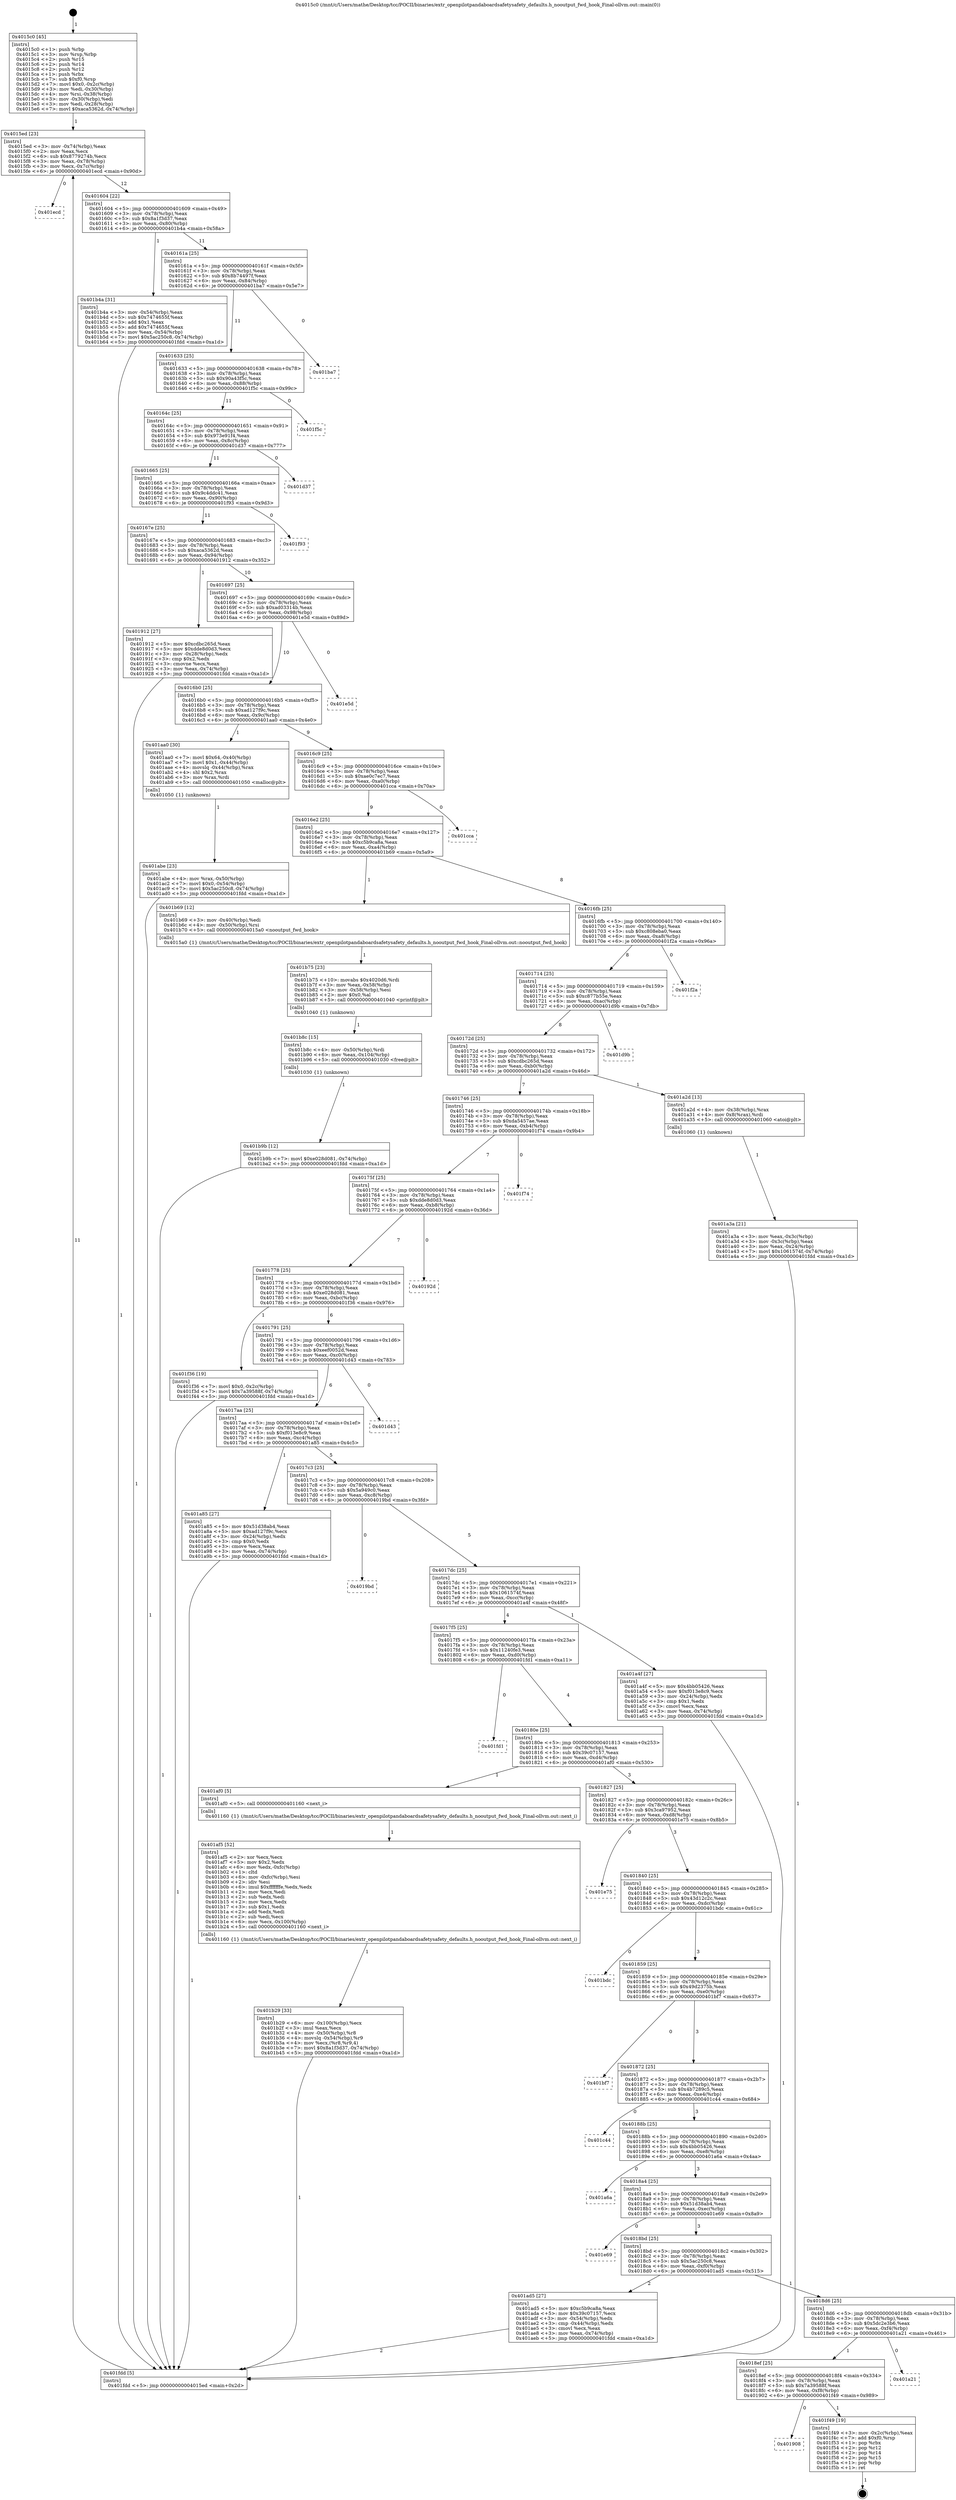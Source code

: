 digraph "0x4015c0" {
  label = "0x4015c0 (/mnt/c/Users/mathe/Desktop/tcc/POCII/binaries/extr_openpilotpandaboardsafetysafety_defaults.h_nooutput_fwd_hook_Final-ollvm.out::main(0))"
  labelloc = "t"
  node[shape=record]

  Entry [label="",width=0.3,height=0.3,shape=circle,fillcolor=black,style=filled]
  "0x4015ed" [label="{
     0x4015ed [23]\l
     | [instrs]\l
     &nbsp;&nbsp;0x4015ed \<+3\>: mov -0x74(%rbp),%eax\l
     &nbsp;&nbsp;0x4015f0 \<+2\>: mov %eax,%ecx\l
     &nbsp;&nbsp;0x4015f2 \<+6\>: sub $0x8779274b,%ecx\l
     &nbsp;&nbsp;0x4015f8 \<+3\>: mov %eax,-0x78(%rbp)\l
     &nbsp;&nbsp;0x4015fb \<+3\>: mov %ecx,-0x7c(%rbp)\l
     &nbsp;&nbsp;0x4015fe \<+6\>: je 0000000000401ecd \<main+0x90d\>\l
  }"]
  "0x401ecd" [label="{
     0x401ecd\l
  }", style=dashed]
  "0x401604" [label="{
     0x401604 [22]\l
     | [instrs]\l
     &nbsp;&nbsp;0x401604 \<+5\>: jmp 0000000000401609 \<main+0x49\>\l
     &nbsp;&nbsp;0x401609 \<+3\>: mov -0x78(%rbp),%eax\l
     &nbsp;&nbsp;0x40160c \<+5\>: sub $0x8a1f3d37,%eax\l
     &nbsp;&nbsp;0x401611 \<+3\>: mov %eax,-0x80(%rbp)\l
     &nbsp;&nbsp;0x401614 \<+6\>: je 0000000000401b4a \<main+0x58a\>\l
  }"]
  Exit [label="",width=0.3,height=0.3,shape=circle,fillcolor=black,style=filled,peripheries=2]
  "0x401b4a" [label="{
     0x401b4a [31]\l
     | [instrs]\l
     &nbsp;&nbsp;0x401b4a \<+3\>: mov -0x54(%rbp),%eax\l
     &nbsp;&nbsp;0x401b4d \<+5\>: sub $0x7474655f,%eax\l
     &nbsp;&nbsp;0x401b52 \<+3\>: add $0x1,%eax\l
     &nbsp;&nbsp;0x401b55 \<+5\>: add $0x7474655f,%eax\l
     &nbsp;&nbsp;0x401b5a \<+3\>: mov %eax,-0x54(%rbp)\l
     &nbsp;&nbsp;0x401b5d \<+7\>: movl $0x5ac250c8,-0x74(%rbp)\l
     &nbsp;&nbsp;0x401b64 \<+5\>: jmp 0000000000401fdd \<main+0xa1d\>\l
  }"]
  "0x40161a" [label="{
     0x40161a [25]\l
     | [instrs]\l
     &nbsp;&nbsp;0x40161a \<+5\>: jmp 000000000040161f \<main+0x5f\>\l
     &nbsp;&nbsp;0x40161f \<+3\>: mov -0x78(%rbp),%eax\l
     &nbsp;&nbsp;0x401622 \<+5\>: sub $0x8b74497f,%eax\l
     &nbsp;&nbsp;0x401627 \<+6\>: mov %eax,-0x84(%rbp)\l
     &nbsp;&nbsp;0x40162d \<+6\>: je 0000000000401ba7 \<main+0x5e7\>\l
  }"]
  "0x401908" [label="{
     0x401908\l
  }", style=dashed]
  "0x401ba7" [label="{
     0x401ba7\l
  }", style=dashed]
  "0x401633" [label="{
     0x401633 [25]\l
     | [instrs]\l
     &nbsp;&nbsp;0x401633 \<+5\>: jmp 0000000000401638 \<main+0x78\>\l
     &nbsp;&nbsp;0x401638 \<+3\>: mov -0x78(%rbp),%eax\l
     &nbsp;&nbsp;0x40163b \<+5\>: sub $0x90a43f5c,%eax\l
     &nbsp;&nbsp;0x401640 \<+6\>: mov %eax,-0x88(%rbp)\l
     &nbsp;&nbsp;0x401646 \<+6\>: je 0000000000401f5c \<main+0x99c\>\l
  }"]
  "0x401f49" [label="{
     0x401f49 [19]\l
     | [instrs]\l
     &nbsp;&nbsp;0x401f49 \<+3\>: mov -0x2c(%rbp),%eax\l
     &nbsp;&nbsp;0x401f4c \<+7\>: add $0xf0,%rsp\l
     &nbsp;&nbsp;0x401f53 \<+1\>: pop %rbx\l
     &nbsp;&nbsp;0x401f54 \<+2\>: pop %r12\l
     &nbsp;&nbsp;0x401f56 \<+2\>: pop %r14\l
     &nbsp;&nbsp;0x401f58 \<+2\>: pop %r15\l
     &nbsp;&nbsp;0x401f5a \<+1\>: pop %rbp\l
     &nbsp;&nbsp;0x401f5b \<+1\>: ret\l
  }"]
  "0x401f5c" [label="{
     0x401f5c\l
  }", style=dashed]
  "0x40164c" [label="{
     0x40164c [25]\l
     | [instrs]\l
     &nbsp;&nbsp;0x40164c \<+5\>: jmp 0000000000401651 \<main+0x91\>\l
     &nbsp;&nbsp;0x401651 \<+3\>: mov -0x78(%rbp),%eax\l
     &nbsp;&nbsp;0x401654 \<+5\>: sub $0x973e91f4,%eax\l
     &nbsp;&nbsp;0x401659 \<+6\>: mov %eax,-0x8c(%rbp)\l
     &nbsp;&nbsp;0x40165f \<+6\>: je 0000000000401d37 \<main+0x777\>\l
  }"]
  "0x4018ef" [label="{
     0x4018ef [25]\l
     | [instrs]\l
     &nbsp;&nbsp;0x4018ef \<+5\>: jmp 00000000004018f4 \<main+0x334\>\l
     &nbsp;&nbsp;0x4018f4 \<+3\>: mov -0x78(%rbp),%eax\l
     &nbsp;&nbsp;0x4018f7 \<+5\>: sub $0x7a39588f,%eax\l
     &nbsp;&nbsp;0x4018fc \<+6\>: mov %eax,-0xf8(%rbp)\l
     &nbsp;&nbsp;0x401902 \<+6\>: je 0000000000401f49 \<main+0x989\>\l
  }"]
  "0x401d37" [label="{
     0x401d37\l
  }", style=dashed]
  "0x401665" [label="{
     0x401665 [25]\l
     | [instrs]\l
     &nbsp;&nbsp;0x401665 \<+5\>: jmp 000000000040166a \<main+0xaa\>\l
     &nbsp;&nbsp;0x40166a \<+3\>: mov -0x78(%rbp),%eax\l
     &nbsp;&nbsp;0x40166d \<+5\>: sub $0x9c4ddc41,%eax\l
     &nbsp;&nbsp;0x401672 \<+6\>: mov %eax,-0x90(%rbp)\l
     &nbsp;&nbsp;0x401678 \<+6\>: je 0000000000401f93 \<main+0x9d3\>\l
  }"]
  "0x401a21" [label="{
     0x401a21\l
  }", style=dashed]
  "0x401f93" [label="{
     0x401f93\l
  }", style=dashed]
  "0x40167e" [label="{
     0x40167e [25]\l
     | [instrs]\l
     &nbsp;&nbsp;0x40167e \<+5\>: jmp 0000000000401683 \<main+0xc3\>\l
     &nbsp;&nbsp;0x401683 \<+3\>: mov -0x78(%rbp),%eax\l
     &nbsp;&nbsp;0x401686 \<+5\>: sub $0xaca5362d,%eax\l
     &nbsp;&nbsp;0x40168b \<+6\>: mov %eax,-0x94(%rbp)\l
     &nbsp;&nbsp;0x401691 \<+6\>: je 0000000000401912 \<main+0x352\>\l
  }"]
  "0x401b9b" [label="{
     0x401b9b [12]\l
     | [instrs]\l
     &nbsp;&nbsp;0x401b9b \<+7\>: movl $0xe028d081,-0x74(%rbp)\l
     &nbsp;&nbsp;0x401ba2 \<+5\>: jmp 0000000000401fdd \<main+0xa1d\>\l
  }"]
  "0x401912" [label="{
     0x401912 [27]\l
     | [instrs]\l
     &nbsp;&nbsp;0x401912 \<+5\>: mov $0xcdbc265d,%eax\l
     &nbsp;&nbsp;0x401917 \<+5\>: mov $0xdde8d0d3,%ecx\l
     &nbsp;&nbsp;0x40191c \<+3\>: mov -0x28(%rbp),%edx\l
     &nbsp;&nbsp;0x40191f \<+3\>: cmp $0x2,%edx\l
     &nbsp;&nbsp;0x401922 \<+3\>: cmovne %ecx,%eax\l
     &nbsp;&nbsp;0x401925 \<+3\>: mov %eax,-0x74(%rbp)\l
     &nbsp;&nbsp;0x401928 \<+5\>: jmp 0000000000401fdd \<main+0xa1d\>\l
  }"]
  "0x401697" [label="{
     0x401697 [25]\l
     | [instrs]\l
     &nbsp;&nbsp;0x401697 \<+5\>: jmp 000000000040169c \<main+0xdc\>\l
     &nbsp;&nbsp;0x40169c \<+3\>: mov -0x78(%rbp),%eax\l
     &nbsp;&nbsp;0x40169f \<+5\>: sub $0xad03314b,%eax\l
     &nbsp;&nbsp;0x4016a4 \<+6\>: mov %eax,-0x98(%rbp)\l
     &nbsp;&nbsp;0x4016aa \<+6\>: je 0000000000401e5d \<main+0x89d\>\l
  }"]
  "0x401fdd" [label="{
     0x401fdd [5]\l
     | [instrs]\l
     &nbsp;&nbsp;0x401fdd \<+5\>: jmp 00000000004015ed \<main+0x2d\>\l
  }"]
  "0x4015c0" [label="{
     0x4015c0 [45]\l
     | [instrs]\l
     &nbsp;&nbsp;0x4015c0 \<+1\>: push %rbp\l
     &nbsp;&nbsp;0x4015c1 \<+3\>: mov %rsp,%rbp\l
     &nbsp;&nbsp;0x4015c4 \<+2\>: push %r15\l
     &nbsp;&nbsp;0x4015c6 \<+2\>: push %r14\l
     &nbsp;&nbsp;0x4015c8 \<+2\>: push %r12\l
     &nbsp;&nbsp;0x4015ca \<+1\>: push %rbx\l
     &nbsp;&nbsp;0x4015cb \<+7\>: sub $0xf0,%rsp\l
     &nbsp;&nbsp;0x4015d2 \<+7\>: movl $0x0,-0x2c(%rbp)\l
     &nbsp;&nbsp;0x4015d9 \<+3\>: mov %edi,-0x30(%rbp)\l
     &nbsp;&nbsp;0x4015dc \<+4\>: mov %rsi,-0x38(%rbp)\l
     &nbsp;&nbsp;0x4015e0 \<+3\>: mov -0x30(%rbp),%edi\l
     &nbsp;&nbsp;0x4015e3 \<+3\>: mov %edi,-0x28(%rbp)\l
     &nbsp;&nbsp;0x4015e6 \<+7\>: movl $0xaca5362d,-0x74(%rbp)\l
  }"]
  "0x401b8c" [label="{
     0x401b8c [15]\l
     | [instrs]\l
     &nbsp;&nbsp;0x401b8c \<+4\>: mov -0x50(%rbp),%rdi\l
     &nbsp;&nbsp;0x401b90 \<+6\>: mov %eax,-0x104(%rbp)\l
     &nbsp;&nbsp;0x401b96 \<+5\>: call 0000000000401030 \<free@plt\>\l
     | [calls]\l
     &nbsp;&nbsp;0x401030 \{1\} (unknown)\l
  }"]
  "0x401e5d" [label="{
     0x401e5d\l
  }", style=dashed]
  "0x4016b0" [label="{
     0x4016b0 [25]\l
     | [instrs]\l
     &nbsp;&nbsp;0x4016b0 \<+5\>: jmp 00000000004016b5 \<main+0xf5\>\l
     &nbsp;&nbsp;0x4016b5 \<+3\>: mov -0x78(%rbp),%eax\l
     &nbsp;&nbsp;0x4016b8 \<+5\>: sub $0xad127f9c,%eax\l
     &nbsp;&nbsp;0x4016bd \<+6\>: mov %eax,-0x9c(%rbp)\l
     &nbsp;&nbsp;0x4016c3 \<+6\>: je 0000000000401aa0 \<main+0x4e0\>\l
  }"]
  "0x401b75" [label="{
     0x401b75 [23]\l
     | [instrs]\l
     &nbsp;&nbsp;0x401b75 \<+10\>: movabs $0x4020d6,%rdi\l
     &nbsp;&nbsp;0x401b7f \<+3\>: mov %eax,-0x58(%rbp)\l
     &nbsp;&nbsp;0x401b82 \<+3\>: mov -0x58(%rbp),%esi\l
     &nbsp;&nbsp;0x401b85 \<+2\>: mov $0x0,%al\l
     &nbsp;&nbsp;0x401b87 \<+5\>: call 0000000000401040 \<printf@plt\>\l
     | [calls]\l
     &nbsp;&nbsp;0x401040 \{1\} (unknown)\l
  }"]
  "0x401aa0" [label="{
     0x401aa0 [30]\l
     | [instrs]\l
     &nbsp;&nbsp;0x401aa0 \<+7\>: movl $0x64,-0x40(%rbp)\l
     &nbsp;&nbsp;0x401aa7 \<+7\>: movl $0x1,-0x44(%rbp)\l
     &nbsp;&nbsp;0x401aae \<+4\>: movslq -0x44(%rbp),%rax\l
     &nbsp;&nbsp;0x401ab2 \<+4\>: shl $0x2,%rax\l
     &nbsp;&nbsp;0x401ab6 \<+3\>: mov %rax,%rdi\l
     &nbsp;&nbsp;0x401ab9 \<+5\>: call 0000000000401050 \<malloc@plt\>\l
     | [calls]\l
     &nbsp;&nbsp;0x401050 \{1\} (unknown)\l
  }"]
  "0x4016c9" [label="{
     0x4016c9 [25]\l
     | [instrs]\l
     &nbsp;&nbsp;0x4016c9 \<+5\>: jmp 00000000004016ce \<main+0x10e\>\l
     &nbsp;&nbsp;0x4016ce \<+3\>: mov -0x78(%rbp),%eax\l
     &nbsp;&nbsp;0x4016d1 \<+5\>: sub $0xae0c7ec7,%eax\l
     &nbsp;&nbsp;0x4016d6 \<+6\>: mov %eax,-0xa0(%rbp)\l
     &nbsp;&nbsp;0x4016dc \<+6\>: je 0000000000401cca \<main+0x70a\>\l
  }"]
  "0x401b29" [label="{
     0x401b29 [33]\l
     | [instrs]\l
     &nbsp;&nbsp;0x401b29 \<+6\>: mov -0x100(%rbp),%ecx\l
     &nbsp;&nbsp;0x401b2f \<+3\>: imul %eax,%ecx\l
     &nbsp;&nbsp;0x401b32 \<+4\>: mov -0x50(%rbp),%r8\l
     &nbsp;&nbsp;0x401b36 \<+4\>: movslq -0x54(%rbp),%r9\l
     &nbsp;&nbsp;0x401b3a \<+4\>: mov %ecx,(%r8,%r9,4)\l
     &nbsp;&nbsp;0x401b3e \<+7\>: movl $0x8a1f3d37,-0x74(%rbp)\l
     &nbsp;&nbsp;0x401b45 \<+5\>: jmp 0000000000401fdd \<main+0xa1d\>\l
  }"]
  "0x401cca" [label="{
     0x401cca\l
  }", style=dashed]
  "0x4016e2" [label="{
     0x4016e2 [25]\l
     | [instrs]\l
     &nbsp;&nbsp;0x4016e2 \<+5\>: jmp 00000000004016e7 \<main+0x127\>\l
     &nbsp;&nbsp;0x4016e7 \<+3\>: mov -0x78(%rbp),%eax\l
     &nbsp;&nbsp;0x4016ea \<+5\>: sub $0xc5b9ca8a,%eax\l
     &nbsp;&nbsp;0x4016ef \<+6\>: mov %eax,-0xa4(%rbp)\l
     &nbsp;&nbsp;0x4016f5 \<+6\>: je 0000000000401b69 \<main+0x5a9\>\l
  }"]
  "0x401af5" [label="{
     0x401af5 [52]\l
     | [instrs]\l
     &nbsp;&nbsp;0x401af5 \<+2\>: xor %ecx,%ecx\l
     &nbsp;&nbsp;0x401af7 \<+5\>: mov $0x2,%edx\l
     &nbsp;&nbsp;0x401afc \<+6\>: mov %edx,-0xfc(%rbp)\l
     &nbsp;&nbsp;0x401b02 \<+1\>: cltd\l
     &nbsp;&nbsp;0x401b03 \<+6\>: mov -0xfc(%rbp),%esi\l
     &nbsp;&nbsp;0x401b09 \<+2\>: idiv %esi\l
     &nbsp;&nbsp;0x401b0b \<+6\>: imul $0xfffffffe,%edx,%edx\l
     &nbsp;&nbsp;0x401b11 \<+2\>: mov %ecx,%edi\l
     &nbsp;&nbsp;0x401b13 \<+2\>: sub %edx,%edi\l
     &nbsp;&nbsp;0x401b15 \<+2\>: mov %ecx,%edx\l
     &nbsp;&nbsp;0x401b17 \<+3\>: sub $0x1,%edx\l
     &nbsp;&nbsp;0x401b1a \<+2\>: add %edx,%edi\l
     &nbsp;&nbsp;0x401b1c \<+2\>: sub %edi,%ecx\l
     &nbsp;&nbsp;0x401b1e \<+6\>: mov %ecx,-0x100(%rbp)\l
     &nbsp;&nbsp;0x401b24 \<+5\>: call 0000000000401160 \<next_i\>\l
     | [calls]\l
     &nbsp;&nbsp;0x401160 \{1\} (/mnt/c/Users/mathe/Desktop/tcc/POCII/binaries/extr_openpilotpandaboardsafetysafety_defaults.h_nooutput_fwd_hook_Final-ollvm.out::next_i)\l
  }"]
  "0x401b69" [label="{
     0x401b69 [12]\l
     | [instrs]\l
     &nbsp;&nbsp;0x401b69 \<+3\>: mov -0x40(%rbp),%edi\l
     &nbsp;&nbsp;0x401b6c \<+4\>: mov -0x50(%rbp),%rsi\l
     &nbsp;&nbsp;0x401b70 \<+5\>: call 00000000004015a0 \<nooutput_fwd_hook\>\l
     | [calls]\l
     &nbsp;&nbsp;0x4015a0 \{1\} (/mnt/c/Users/mathe/Desktop/tcc/POCII/binaries/extr_openpilotpandaboardsafetysafety_defaults.h_nooutput_fwd_hook_Final-ollvm.out::nooutput_fwd_hook)\l
  }"]
  "0x4016fb" [label="{
     0x4016fb [25]\l
     | [instrs]\l
     &nbsp;&nbsp;0x4016fb \<+5\>: jmp 0000000000401700 \<main+0x140\>\l
     &nbsp;&nbsp;0x401700 \<+3\>: mov -0x78(%rbp),%eax\l
     &nbsp;&nbsp;0x401703 \<+5\>: sub $0xc808eba0,%eax\l
     &nbsp;&nbsp;0x401708 \<+6\>: mov %eax,-0xa8(%rbp)\l
     &nbsp;&nbsp;0x40170e \<+6\>: je 0000000000401f2a \<main+0x96a\>\l
  }"]
  "0x4018d6" [label="{
     0x4018d6 [25]\l
     | [instrs]\l
     &nbsp;&nbsp;0x4018d6 \<+5\>: jmp 00000000004018db \<main+0x31b\>\l
     &nbsp;&nbsp;0x4018db \<+3\>: mov -0x78(%rbp),%eax\l
     &nbsp;&nbsp;0x4018de \<+5\>: sub $0x5dc2e3b6,%eax\l
     &nbsp;&nbsp;0x4018e3 \<+6\>: mov %eax,-0xf4(%rbp)\l
     &nbsp;&nbsp;0x4018e9 \<+6\>: je 0000000000401a21 \<main+0x461\>\l
  }"]
  "0x401f2a" [label="{
     0x401f2a\l
  }", style=dashed]
  "0x401714" [label="{
     0x401714 [25]\l
     | [instrs]\l
     &nbsp;&nbsp;0x401714 \<+5\>: jmp 0000000000401719 \<main+0x159\>\l
     &nbsp;&nbsp;0x401719 \<+3\>: mov -0x78(%rbp),%eax\l
     &nbsp;&nbsp;0x40171c \<+5\>: sub $0xc877b55e,%eax\l
     &nbsp;&nbsp;0x401721 \<+6\>: mov %eax,-0xac(%rbp)\l
     &nbsp;&nbsp;0x401727 \<+6\>: je 0000000000401d9b \<main+0x7db\>\l
  }"]
  "0x401ad5" [label="{
     0x401ad5 [27]\l
     | [instrs]\l
     &nbsp;&nbsp;0x401ad5 \<+5\>: mov $0xc5b9ca8a,%eax\l
     &nbsp;&nbsp;0x401ada \<+5\>: mov $0x39c07157,%ecx\l
     &nbsp;&nbsp;0x401adf \<+3\>: mov -0x54(%rbp),%edx\l
     &nbsp;&nbsp;0x401ae2 \<+3\>: cmp -0x44(%rbp),%edx\l
     &nbsp;&nbsp;0x401ae5 \<+3\>: cmovl %ecx,%eax\l
     &nbsp;&nbsp;0x401ae8 \<+3\>: mov %eax,-0x74(%rbp)\l
     &nbsp;&nbsp;0x401aeb \<+5\>: jmp 0000000000401fdd \<main+0xa1d\>\l
  }"]
  "0x401d9b" [label="{
     0x401d9b\l
  }", style=dashed]
  "0x40172d" [label="{
     0x40172d [25]\l
     | [instrs]\l
     &nbsp;&nbsp;0x40172d \<+5\>: jmp 0000000000401732 \<main+0x172\>\l
     &nbsp;&nbsp;0x401732 \<+3\>: mov -0x78(%rbp),%eax\l
     &nbsp;&nbsp;0x401735 \<+5\>: sub $0xcdbc265d,%eax\l
     &nbsp;&nbsp;0x40173a \<+6\>: mov %eax,-0xb0(%rbp)\l
     &nbsp;&nbsp;0x401740 \<+6\>: je 0000000000401a2d \<main+0x46d\>\l
  }"]
  "0x4018bd" [label="{
     0x4018bd [25]\l
     | [instrs]\l
     &nbsp;&nbsp;0x4018bd \<+5\>: jmp 00000000004018c2 \<main+0x302\>\l
     &nbsp;&nbsp;0x4018c2 \<+3\>: mov -0x78(%rbp),%eax\l
     &nbsp;&nbsp;0x4018c5 \<+5\>: sub $0x5ac250c8,%eax\l
     &nbsp;&nbsp;0x4018ca \<+6\>: mov %eax,-0xf0(%rbp)\l
     &nbsp;&nbsp;0x4018d0 \<+6\>: je 0000000000401ad5 \<main+0x515\>\l
  }"]
  "0x401a2d" [label="{
     0x401a2d [13]\l
     | [instrs]\l
     &nbsp;&nbsp;0x401a2d \<+4\>: mov -0x38(%rbp),%rax\l
     &nbsp;&nbsp;0x401a31 \<+4\>: mov 0x8(%rax),%rdi\l
     &nbsp;&nbsp;0x401a35 \<+5\>: call 0000000000401060 \<atoi@plt\>\l
     | [calls]\l
     &nbsp;&nbsp;0x401060 \{1\} (unknown)\l
  }"]
  "0x401746" [label="{
     0x401746 [25]\l
     | [instrs]\l
     &nbsp;&nbsp;0x401746 \<+5\>: jmp 000000000040174b \<main+0x18b\>\l
     &nbsp;&nbsp;0x40174b \<+3\>: mov -0x78(%rbp),%eax\l
     &nbsp;&nbsp;0x40174e \<+5\>: sub $0xda5457ae,%eax\l
     &nbsp;&nbsp;0x401753 \<+6\>: mov %eax,-0xb4(%rbp)\l
     &nbsp;&nbsp;0x401759 \<+6\>: je 0000000000401f74 \<main+0x9b4\>\l
  }"]
  "0x401a3a" [label="{
     0x401a3a [21]\l
     | [instrs]\l
     &nbsp;&nbsp;0x401a3a \<+3\>: mov %eax,-0x3c(%rbp)\l
     &nbsp;&nbsp;0x401a3d \<+3\>: mov -0x3c(%rbp),%eax\l
     &nbsp;&nbsp;0x401a40 \<+3\>: mov %eax,-0x24(%rbp)\l
     &nbsp;&nbsp;0x401a43 \<+7\>: movl $0x1061574f,-0x74(%rbp)\l
     &nbsp;&nbsp;0x401a4a \<+5\>: jmp 0000000000401fdd \<main+0xa1d\>\l
  }"]
  "0x401e69" [label="{
     0x401e69\l
  }", style=dashed]
  "0x401f74" [label="{
     0x401f74\l
  }", style=dashed]
  "0x40175f" [label="{
     0x40175f [25]\l
     | [instrs]\l
     &nbsp;&nbsp;0x40175f \<+5\>: jmp 0000000000401764 \<main+0x1a4\>\l
     &nbsp;&nbsp;0x401764 \<+3\>: mov -0x78(%rbp),%eax\l
     &nbsp;&nbsp;0x401767 \<+5\>: sub $0xdde8d0d3,%eax\l
     &nbsp;&nbsp;0x40176c \<+6\>: mov %eax,-0xb8(%rbp)\l
     &nbsp;&nbsp;0x401772 \<+6\>: je 000000000040192d \<main+0x36d\>\l
  }"]
  "0x4018a4" [label="{
     0x4018a4 [25]\l
     | [instrs]\l
     &nbsp;&nbsp;0x4018a4 \<+5\>: jmp 00000000004018a9 \<main+0x2e9\>\l
     &nbsp;&nbsp;0x4018a9 \<+3\>: mov -0x78(%rbp),%eax\l
     &nbsp;&nbsp;0x4018ac \<+5\>: sub $0x51d38ab4,%eax\l
     &nbsp;&nbsp;0x4018b1 \<+6\>: mov %eax,-0xec(%rbp)\l
     &nbsp;&nbsp;0x4018b7 \<+6\>: je 0000000000401e69 \<main+0x8a9\>\l
  }"]
  "0x40192d" [label="{
     0x40192d\l
  }", style=dashed]
  "0x401778" [label="{
     0x401778 [25]\l
     | [instrs]\l
     &nbsp;&nbsp;0x401778 \<+5\>: jmp 000000000040177d \<main+0x1bd\>\l
     &nbsp;&nbsp;0x40177d \<+3\>: mov -0x78(%rbp),%eax\l
     &nbsp;&nbsp;0x401780 \<+5\>: sub $0xe028d081,%eax\l
     &nbsp;&nbsp;0x401785 \<+6\>: mov %eax,-0xbc(%rbp)\l
     &nbsp;&nbsp;0x40178b \<+6\>: je 0000000000401f36 \<main+0x976\>\l
  }"]
  "0x401a6a" [label="{
     0x401a6a\l
  }", style=dashed]
  "0x401f36" [label="{
     0x401f36 [19]\l
     | [instrs]\l
     &nbsp;&nbsp;0x401f36 \<+7\>: movl $0x0,-0x2c(%rbp)\l
     &nbsp;&nbsp;0x401f3d \<+7\>: movl $0x7a39588f,-0x74(%rbp)\l
     &nbsp;&nbsp;0x401f44 \<+5\>: jmp 0000000000401fdd \<main+0xa1d\>\l
  }"]
  "0x401791" [label="{
     0x401791 [25]\l
     | [instrs]\l
     &nbsp;&nbsp;0x401791 \<+5\>: jmp 0000000000401796 \<main+0x1d6\>\l
     &nbsp;&nbsp;0x401796 \<+3\>: mov -0x78(%rbp),%eax\l
     &nbsp;&nbsp;0x401799 \<+5\>: sub $0xeef0052d,%eax\l
     &nbsp;&nbsp;0x40179e \<+6\>: mov %eax,-0xc0(%rbp)\l
     &nbsp;&nbsp;0x4017a4 \<+6\>: je 0000000000401d43 \<main+0x783\>\l
  }"]
  "0x40188b" [label="{
     0x40188b [25]\l
     | [instrs]\l
     &nbsp;&nbsp;0x40188b \<+5\>: jmp 0000000000401890 \<main+0x2d0\>\l
     &nbsp;&nbsp;0x401890 \<+3\>: mov -0x78(%rbp),%eax\l
     &nbsp;&nbsp;0x401893 \<+5\>: sub $0x4bb05426,%eax\l
     &nbsp;&nbsp;0x401898 \<+6\>: mov %eax,-0xe8(%rbp)\l
     &nbsp;&nbsp;0x40189e \<+6\>: je 0000000000401a6a \<main+0x4aa\>\l
  }"]
  "0x401d43" [label="{
     0x401d43\l
  }", style=dashed]
  "0x4017aa" [label="{
     0x4017aa [25]\l
     | [instrs]\l
     &nbsp;&nbsp;0x4017aa \<+5\>: jmp 00000000004017af \<main+0x1ef\>\l
     &nbsp;&nbsp;0x4017af \<+3\>: mov -0x78(%rbp),%eax\l
     &nbsp;&nbsp;0x4017b2 \<+5\>: sub $0xf013e8c9,%eax\l
     &nbsp;&nbsp;0x4017b7 \<+6\>: mov %eax,-0xc4(%rbp)\l
     &nbsp;&nbsp;0x4017bd \<+6\>: je 0000000000401a85 \<main+0x4c5\>\l
  }"]
  "0x401c44" [label="{
     0x401c44\l
  }", style=dashed]
  "0x401a85" [label="{
     0x401a85 [27]\l
     | [instrs]\l
     &nbsp;&nbsp;0x401a85 \<+5\>: mov $0x51d38ab4,%eax\l
     &nbsp;&nbsp;0x401a8a \<+5\>: mov $0xad127f9c,%ecx\l
     &nbsp;&nbsp;0x401a8f \<+3\>: mov -0x24(%rbp),%edx\l
     &nbsp;&nbsp;0x401a92 \<+3\>: cmp $0x0,%edx\l
     &nbsp;&nbsp;0x401a95 \<+3\>: cmove %ecx,%eax\l
     &nbsp;&nbsp;0x401a98 \<+3\>: mov %eax,-0x74(%rbp)\l
     &nbsp;&nbsp;0x401a9b \<+5\>: jmp 0000000000401fdd \<main+0xa1d\>\l
  }"]
  "0x4017c3" [label="{
     0x4017c3 [25]\l
     | [instrs]\l
     &nbsp;&nbsp;0x4017c3 \<+5\>: jmp 00000000004017c8 \<main+0x208\>\l
     &nbsp;&nbsp;0x4017c8 \<+3\>: mov -0x78(%rbp),%eax\l
     &nbsp;&nbsp;0x4017cb \<+5\>: sub $0x5a949c0,%eax\l
     &nbsp;&nbsp;0x4017d0 \<+6\>: mov %eax,-0xc8(%rbp)\l
     &nbsp;&nbsp;0x4017d6 \<+6\>: je 00000000004019bd \<main+0x3fd\>\l
  }"]
  "0x401872" [label="{
     0x401872 [25]\l
     | [instrs]\l
     &nbsp;&nbsp;0x401872 \<+5\>: jmp 0000000000401877 \<main+0x2b7\>\l
     &nbsp;&nbsp;0x401877 \<+3\>: mov -0x78(%rbp),%eax\l
     &nbsp;&nbsp;0x40187a \<+5\>: sub $0x4b7289c5,%eax\l
     &nbsp;&nbsp;0x40187f \<+6\>: mov %eax,-0xe4(%rbp)\l
     &nbsp;&nbsp;0x401885 \<+6\>: je 0000000000401c44 \<main+0x684\>\l
  }"]
  "0x4019bd" [label="{
     0x4019bd\l
  }", style=dashed]
  "0x4017dc" [label="{
     0x4017dc [25]\l
     | [instrs]\l
     &nbsp;&nbsp;0x4017dc \<+5\>: jmp 00000000004017e1 \<main+0x221\>\l
     &nbsp;&nbsp;0x4017e1 \<+3\>: mov -0x78(%rbp),%eax\l
     &nbsp;&nbsp;0x4017e4 \<+5\>: sub $0x1061574f,%eax\l
     &nbsp;&nbsp;0x4017e9 \<+6\>: mov %eax,-0xcc(%rbp)\l
     &nbsp;&nbsp;0x4017ef \<+6\>: je 0000000000401a4f \<main+0x48f\>\l
  }"]
  "0x401bf7" [label="{
     0x401bf7\l
  }", style=dashed]
  "0x401a4f" [label="{
     0x401a4f [27]\l
     | [instrs]\l
     &nbsp;&nbsp;0x401a4f \<+5\>: mov $0x4bb05426,%eax\l
     &nbsp;&nbsp;0x401a54 \<+5\>: mov $0xf013e8c9,%ecx\l
     &nbsp;&nbsp;0x401a59 \<+3\>: mov -0x24(%rbp),%edx\l
     &nbsp;&nbsp;0x401a5c \<+3\>: cmp $0x1,%edx\l
     &nbsp;&nbsp;0x401a5f \<+3\>: cmovl %ecx,%eax\l
     &nbsp;&nbsp;0x401a62 \<+3\>: mov %eax,-0x74(%rbp)\l
     &nbsp;&nbsp;0x401a65 \<+5\>: jmp 0000000000401fdd \<main+0xa1d\>\l
  }"]
  "0x4017f5" [label="{
     0x4017f5 [25]\l
     | [instrs]\l
     &nbsp;&nbsp;0x4017f5 \<+5\>: jmp 00000000004017fa \<main+0x23a\>\l
     &nbsp;&nbsp;0x4017fa \<+3\>: mov -0x78(%rbp),%eax\l
     &nbsp;&nbsp;0x4017fd \<+5\>: sub $0x11240fe3,%eax\l
     &nbsp;&nbsp;0x401802 \<+6\>: mov %eax,-0xd0(%rbp)\l
     &nbsp;&nbsp;0x401808 \<+6\>: je 0000000000401fd1 \<main+0xa11\>\l
  }"]
  "0x401abe" [label="{
     0x401abe [23]\l
     | [instrs]\l
     &nbsp;&nbsp;0x401abe \<+4\>: mov %rax,-0x50(%rbp)\l
     &nbsp;&nbsp;0x401ac2 \<+7\>: movl $0x0,-0x54(%rbp)\l
     &nbsp;&nbsp;0x401ac9 \<+7\>: movl $0x5ac250c8,-0x74(%rbp)\l
     &nbsp;&nbsp;0x401ad0 \<+5\>: jmp 0000000000401fdd \<main+0xa1d\>\l
  }"]
  "0x401859" [label="{
     0x401859 [25]\l
     | [instrs]\l
     &nbsp;&nbsp;0x401859 \<+5\>: jmp 000000000040185e \<main+0x29e\>\l
     &nbsp;&nbsp;0x40185e \<+3\>: mov -0x78(%rbp),%eax\l
     &nbsp;&nbsp;0x401861 \<+5\>: sub $0x49d2375b,%eax\l
     &nbsp;&nbsp;0x401866 \<+6\>: mov %eax,-0xe0(%rbp)\l
     &nbsp;&nbsp;0x40186c \<+6\>: je 0000000000401bf7 \<main+0x637\>\l
  }"]
  "0x401fd1" [label="{
     0x401fd1\l
  }", style=dashed]
  "0x40180e" [label="{
     0x40180e [25]\l
     | [instrs]\l
     &nbsp;&nbsp;0x40180e \<+5\>: jmp 0000000000401813 \<main+0x253\>\l
     &nbsp;&nbsp;0x401813 \<+3\>: mov -0x78(%rbp),%eax\l
     &nbsp;&nbsp;0x401816 \<+5\>: sub $0x39c07157,%eax\l
     &nbsp;&nbsp;0x40181b \<+6\>: mov %eax,-0xd4(%rbp)\l
     &nbsp;&nbsp;0x401821 \<+6\>: je 0000000000401af0 \<main+0x530\>\l
  }"]
  "0x401bdc" [label="{
     0x401bdc\l
  }", style=dashed]
  "0x401af0" [label="{
     0x401af0 [5]\l
     | [instrs]\l
     &nbsp;&nbsp;0x401af0 \<+5\>: call 0000000000401160 \<next_i\>\l
     | [calls]\l
     &nbsp;&nbsp;0x401160 \{1\} (/mnt/c/Users/mathe/Desktop/tcc/POCII/binaries/extr_openpilotpandaboardsafetysafety_defaults.h_nooutput_fwd_hook_Final-ollvm.out::next_i)\l
  }"]
  "0x401827" [label="{
     0x401827 [25]\l
     | [instrs]\l
     &nbsp;&nbsp;0x401827 \<+5\>: jmp 000000000040182c \<main+0x26c\>\l
     &nbsp;&nbsp;0x40182c \<+3\>: mov -0x78(%rbp),%eax\l
     &nbsp;&nbsp;0x40182f \<+5\>: sub $0x3ca97952,%eax\l
     &nbsp;&nbsp;0x401834 \<+6\>: mov %eax,-0xd8(%rbp)\l
     &nbsp;&nbsp;0x40183a \<+6\>: je 0000000000401e75 \<main+0x8b5\>\l
  }"]
  "0x401840" [label="{
     0x401840 [25]\l
     | [instrs]\l
     &nbsp;&nbsp;0x401840 \<+5\>: jmp 0000000000401845 \<main+0x285\>\l
     &nbsp;&nbsp;0x401845 \<+3\>: mov -0x78(%rbp),%eax\l
     &nbsp;&nbsp;0x401848 \<+5\>: sub $0x43d12c2c,%eax\l
     &nbsp;&nbsp;0x40184d \<+6\>: mov %eax,-0xdc(%rbp)\l
     &nbsp;&nbsp;0x401853 \<+6\>: je 0000000000401bdc \<main+0x61c\>\l
  }"]
  "0x401e75" [label="{
     0x401e75\l
  }", style=dashed]
  Entry -> "0x4015c0" [label=" 1"]
  "0x4015ed" -> "0x401ecd" [label=" 0"]
  "0x4015ed" -> "0x401604" [label=" 12"]
  "0x401f49" -> Exit [label=" 1"]
  "0x401604" -> "0x401b4a" [label=" 1"]
  "0x401604" -> "0x40161a" [label=" 11"]
  "0x4018ef" -> "0x401908" [label=" 0"]
  "0x40161a" -> "0x401ba7" [label=" 0"]
  "0x40161a" -> "0x401633" [label=" 11"]
  "0x4018ef" -> "0x401f49" [label=" 1"]
  "0x401633" -> "0x401f5c" [label=" 0"]
  "0x401633" -> "0x40164c" [label=" 11"]
  "0x4018d6" -> "0x4018ef" [label=" 1"]
  "0x40164c" -> "0x401d37" [label=" 0"]
  "0x40164c" -> "0x401665" [label=" 11"]
  "0x4018d6" -> "0x401a21" [label=" 0"]
  "0x401665" -> "0x401f93" [label=" 0"]
  "0x401665" -> "0x40167e" [label=" 11"]
  "0x401f36" -> "0x401fdd" [label=" 1"]
  "0x40167e" -> "0x401912" [label=" 1"]
  "0x40167e" -> "0x401697" [label=" 10"]
  "0x401912" -> "0x401fdd" [label=" 1"]
  "0x4015c0" -> "0x4015ed" [label=" 1"]
  "0x401fdd" -> "0x4015ed" [label=" 11"]
  "0x401b9b" -> "0x401fdd" [label=" 1"]
  "0x401697" -> "0x401e5d" [label=" 0"]
  "0x401697" -> "0x4016b0" [label=" 10"]
  "0x401b8c" -> "0x401b9b" [label=" 1"]
  "0x4016b0" -> "0x401aa0" [label=" 1"]
  "0x4016b0" -> "0x4016c9" [label=" 9"]
  "0x401b75" -> "0x401b8c" [label=" 1"]
  "0x4016c9" -> "0x401cca" [label=" 0"]
  "0x4016c9" -> "0x4016e2" [label=" 9"]
  "0x401b69" -> "0x401b75" [label=" 1"]
  "0x4016e2" -> "0x401b69" [label=" 1"]
  "0x4016e2" -> "0x4016fb" [label=" 8"]
  "0x401b4a" -> "0x401fdd" [label=" 1"]
  "0x4016fb" -> "0x401f2a" [label=" 0"]
  "0x4016fb" -> "0x401714" [label=" 8"]
  "0x401b29" -> "0x401fdd" [label=" 1"]
  "0x401714" -> "0x401d9b" [label=" 0"]
  "0x401714" -> "0x40172d" [label=" 8"]
  "0x401af5" -> "0x401b29" [label=" 1"]
  "0x40172d" -> "0x401a2d" [label=" 1"]
  "0x40172d" -> "0x401746" [label=" 7"]
  "0x401a2d" -> "0x401a3a" [label=" 1"]
  "0x401a3a" -> "0x401fdd" [label=" 1"]
  "0x401ad5" -> "0x401fdd" [label=" 2"]
  "0x401746" -> "0x401f74" [label=" 0"]
  "0x401746" -> "0x40175f" [label=" 7"]
  "0x4018bd" -> "0x4018d6" [label=" 1"]
  "0x40175f" -> "0x40192d" [label=" 0"]
  "0x40175f" -> "0x401778" [label=" 7"]
  "0x401af0" -> "0x401af5" [label=" 1"]
  "0x401778" -> "0x401f36" [label=" 1"]
  "0x401778" -> "0x401791" [label=" 6"]
  "0x4018a4" -> "0x4018bd" [label=" 3"]
  "0x401791" -> "0x401d43" [label=" 0"]
  "0x401791" -> "0x4017aa" [label=" 6"]
  "0x4018bd" -> "0x401ad5" [label=" 2"]
  "0x4017aa" -> "0x401a85" [label=" 1"]
  "0x4017aa" -> "0x4017c3" [label=" 5"]
  "0x40188b" -> "0x4018a4" [label=" 3"]
  "0x4017c3" -> "0x4019bd" [label=" 0"]
  "0x4017c3" -> "0x4017dc" [label=" 5"]
  "0x4018a4" -> "0x401e69" [label=" 0"]
  "0x4017dc" -> "0x401a4f" [label=" 1"]
  "0x4017dc" -> "0x4017f5" [label=" 4"]
  "0x401a4f" -> "0x401fdd" [label=" 1"]
  "0x401a85" -> "0x401fdd" [label=" 1"]
  "0x401aa0" -> "0x401abe" [label=" 1"]
  "0x401abe" -> "0x401fdd" [label=" 1"]
  "0x401872" -> "0x40188b" [label=" 3"]
  "0x4017f5" -> "0x401fd1" [label=" 0"]
  "0x4017f5" -> "0x40180e" [label=" 4"]
  "0x40188b" -> "0x401a6a" [label=" 0"]
  "0x40180e" -> "0x401af0" [label=" 1"]
  "0x40180e" -> "0x401827" [label=" 3"]
  "0x401859" -> "0x401872" [label=" 3"]
  "0x401827" -> "0x401e75" [label=" 0"]
  "0x401827" -> "0x401840" [label=" 3"]
  "0x401859" -> "0x401bf7" [label=" 0"]
  "0x401840" -> "0x401bdc" [label=" 0"]
  "0x401840" -> "0x401859" [label=" 3"]
  "0x401872" -> "0x401c44" [label=" 0"]
}

